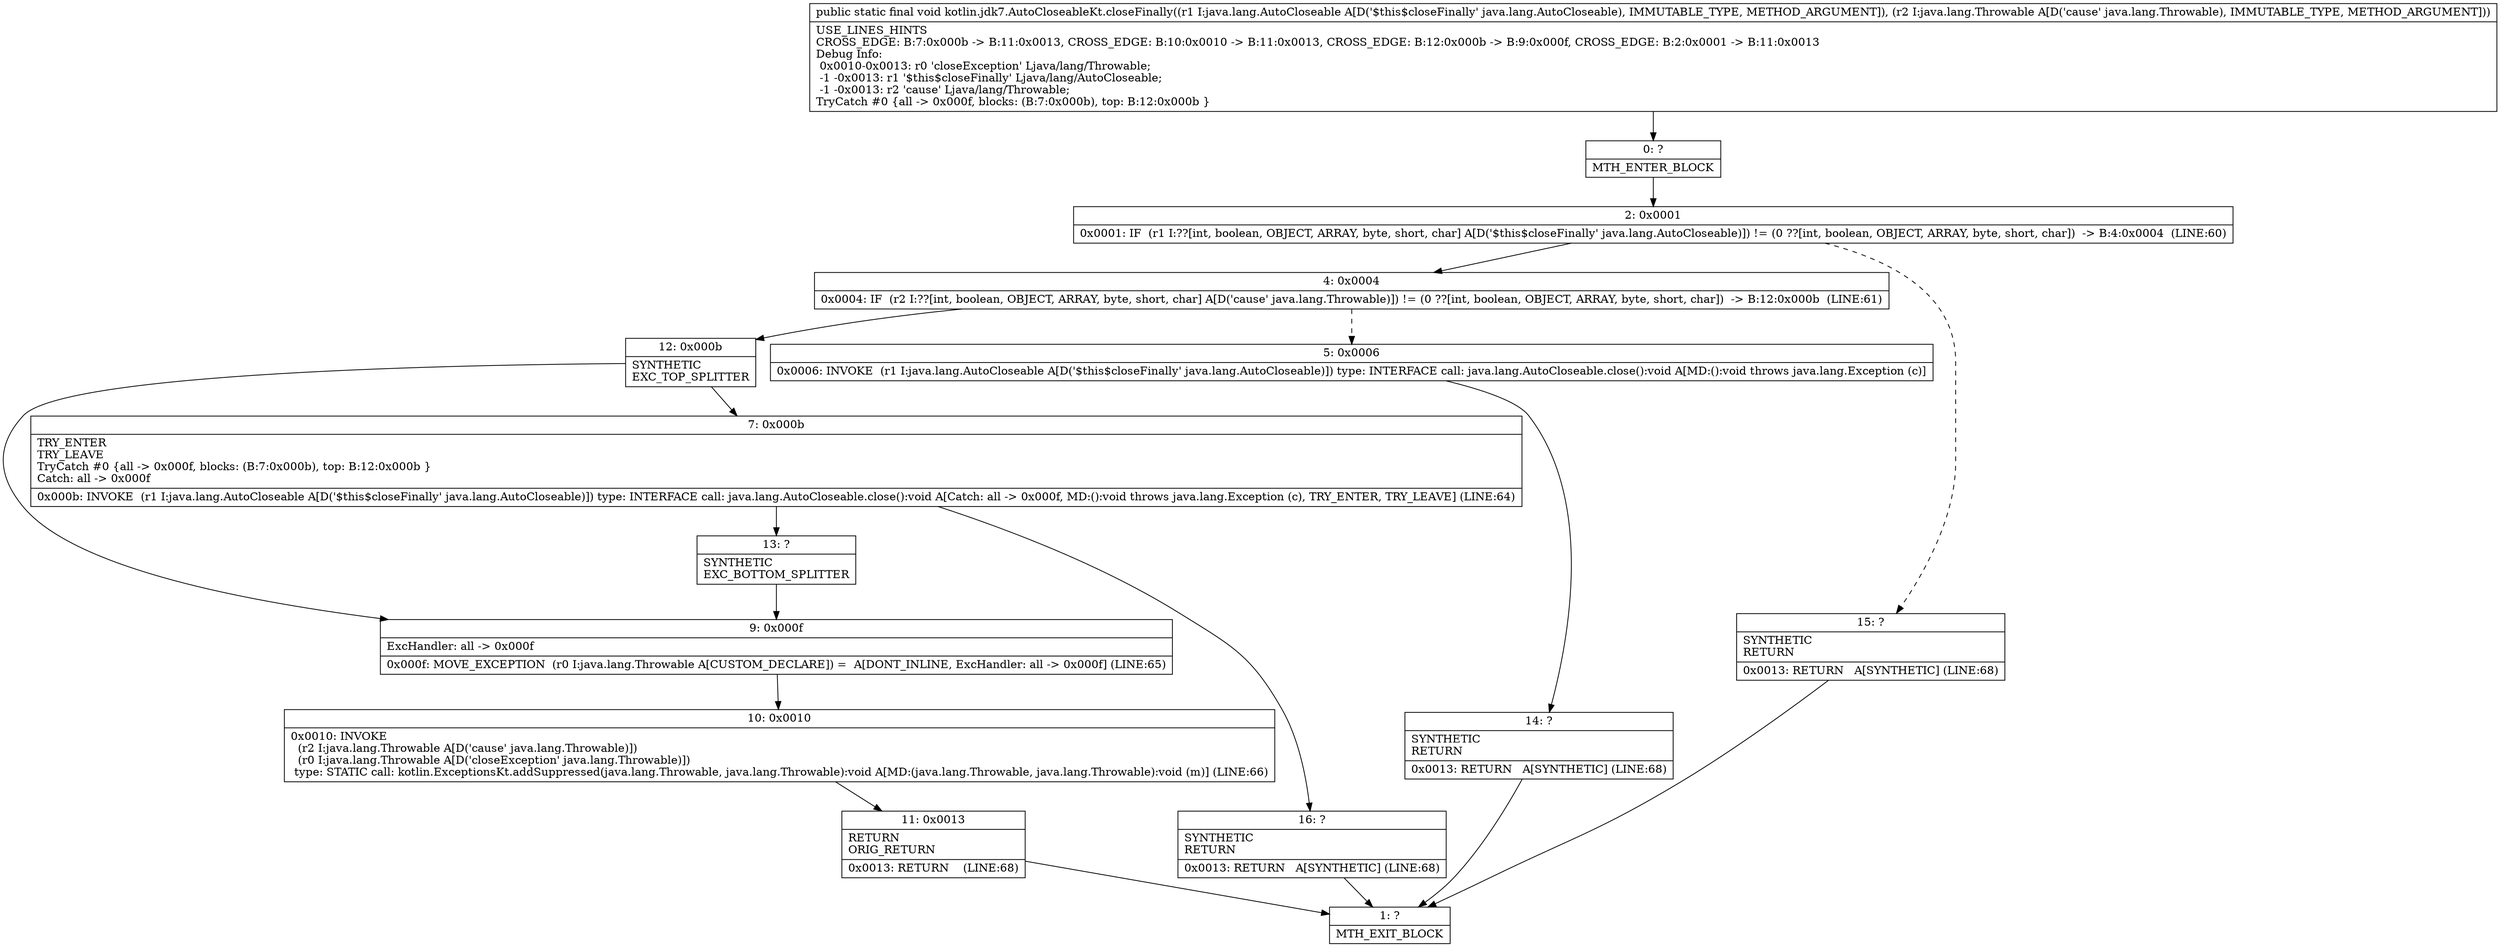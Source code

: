 digraph "CFG forkotlin.jdk7.AutoCloseableKt.closeFinally(Ljava\/lang\/AutoCloseable;Ljava\/lang\/Throwable;)V" {
Node_0 [shape=record,label="{0\:\ ?|MTH_ENTER_BLOCK\l}"];
Node_2 [shape=record,label="{2\:\ 0x0001|0x0001: IF  (r1 I:??[int, boolean, OBJECT, ARRAY, byte, short, char] A[D('$this$closeFinally' java.lang.AutoCloseable)]) != (0 ??[int, boolean, OBJECT, ARRAY, byte, short, char])  \-\> B:4:0x0004  (LINE:60)\l}"];
Node_4 [shape=record,label="{4\:\ 0x0004|0x0004: IF  (r2 I:??[int, boolean, OBJECT, ARRAY, byte, short, char] A[D('cause' java.lang.Throwable)]) != (0 ??[int, boolean, OBJECT, ARRAY, byte, short, char])  \-\> B:12:0x000b  (LINE:61)\l}"];
Node_5 [shape=record,label="{5\:\ 0x0006|0x0006: INVOKE  (r1 I:java.lang.AutoCloseable A[D('$this$closeFinally' java.lang.AutoCloseable)]) type: INTERFACE call: java.lang.AutoCloseable.close():void A[MD:():void throws java.lang.Exception (c)]\l}"];
Node_14 [shape=record,label="{14\:\ ?|SYNTHETIC\lRETURN\l|0x0013: RETURN   A[SYNTHETIC] (LINE:68)\l}"];
Node_1 [shape=record,label="{1\:\ ?|MTH_EXIT_BLOCK\l}"];
Node_12 [shape=record,label="{12\:\ 0x000b|SYNTHETIC\lEXC_TOP_SPLITTER\l}"];
Node_7 [shape=record,label="{7\:\ 0x000b|TRY_ENTER\lTRY_LEAVE\lTryCatch #0 \{all \-\> 0x000f, blocks: (B:7:0x000b), top: B:12:0x000b \}\lCatch: all \-\> 0x000f\l|0x000b: INVOKE  (r1 I:java.lang.AutoCloseable A[D('$this$closeFinally' java.lang.AutoCloseable)]) type: INTERFACE call: java.lang.AutoCloseable.close():void A[Catch: all \-\> 0x000f, MD:():void throws java.lang.Exception (c), TRY_ENTER, TRY_LEAVE] (LINE:64)\l}"];
Node_13 [shape=record,label="{13\:\ ?|SYNTHETIC\lEXC_BOTTOM_SPLITTER\l}"];
Node_16 [shape=record,label="{16\:\ ?|SYNTHETIC\lRETURN\l|0x0013: RETURN   A[SYNTHETIC] (LINE:68)\l}"];
Node_9 [shape=record,label="{9\:\ 0x000f|ExcHandler: all \-\> 0x000f\l|0x000f: MOVE_EXCEPTION  (r0 I:java.lang.Throwable A[CUSTOM_DECLARE]) =  A[DONT_INLINE, ExcHandler: all \-\> 0x000f] (LINE:65)\l}"];
Node_10 [shape=record,label="{10\:\ 0x0010|0x0010: INVOKE  \l  (r2 I:java.lang.Throwable A[D('cause' java.lang.Throwable)])\l  (r0 I:java.lang.Throwable A[D('closeException' java.lang.Throwable)])\l type: STATIC call: kotlin.ExceptionsKt.addSuppressed(java.lang.Throwable, java.lang.Throwable):void A[MD:(java.lang.Throwable, java.lang.Throwable):void (m)] (LINE:66)\l}"];
Node_11 [shape=record,label="{11\:\ 0x0013|RETURN\lORIG_RETURN\l|0x0013: RETURN    (LINE:68)\l}"];
Node_15 [shape=record,label="{15\:\ ?|SYNTHETIC\lRETURN\l|0x0013: RETURN   A[SYNTHETIC] (LINE:68)\l}"];
MethodNode[shape=record,label="{public static final void kotlin.jdk7.AutoCloseableKt.closeFinally((r1 I:java.lang.AutoCloseable A[D('$this$closeFinally' java.lang.AutoCloseable), IMMUTABLE_TYPE, METHOD_ARGUMENT]), (r2 I:java.lang.Throwable A[D('cause' java.lang.Throwable), IMMUTABLE_TYPE, METHOD_ARGUMENT]))  | USE_LINES_HINTS\lCROSS_EDGE: B:7:0x000b \-\> B:11:0x0013, CROSS_EDGE: B:10:0x0010 \-\> B:11:0x0013, CROSS_EDGE: B:12:0x000b \-\> B:9:0x000f, CROSS_EDGE: B:2:0x0001 \-\> B:11:0x0013\lDebug Info:\l  0x0010\-0x0013: r0 'closeException' Ljava\/lang\/Throwable;\l  \-1 \-0x0013: r1 '$this$closeFinally' Ljava\/lang\/AutoCloseable;\l  \-1 \-0x0013: r2 'cause' Ljava\/lang\/Throwable;\lTryCatch #0 \{all \-\> 0x000f, blocks: (B:7:0x000b), top: B:12:0x000b \}\l}"];
MethodNode -> Node_0;Node_0 -> Node_2;
Node_2 -> Node_4;
Node_2 -> Node_15[style=dashed];
Node_4 -> Node_5[style=dashed];
Node_4 -> Node_12;
Node_5 -> Node_14;
Node_14 -> Node_1;
Node_12 -> Node_7;
Node_12 -> Node_9;
Node_7 -> Node_13;
Node_7 -> Node_16;
Node_13 -> Node_9;
Node_16 -> Node_1;
Node_9 -> Node_10;
Node_10 -> Node_11;
Node_11 -> Node_1;
Node_15 -> Node_1;
}


